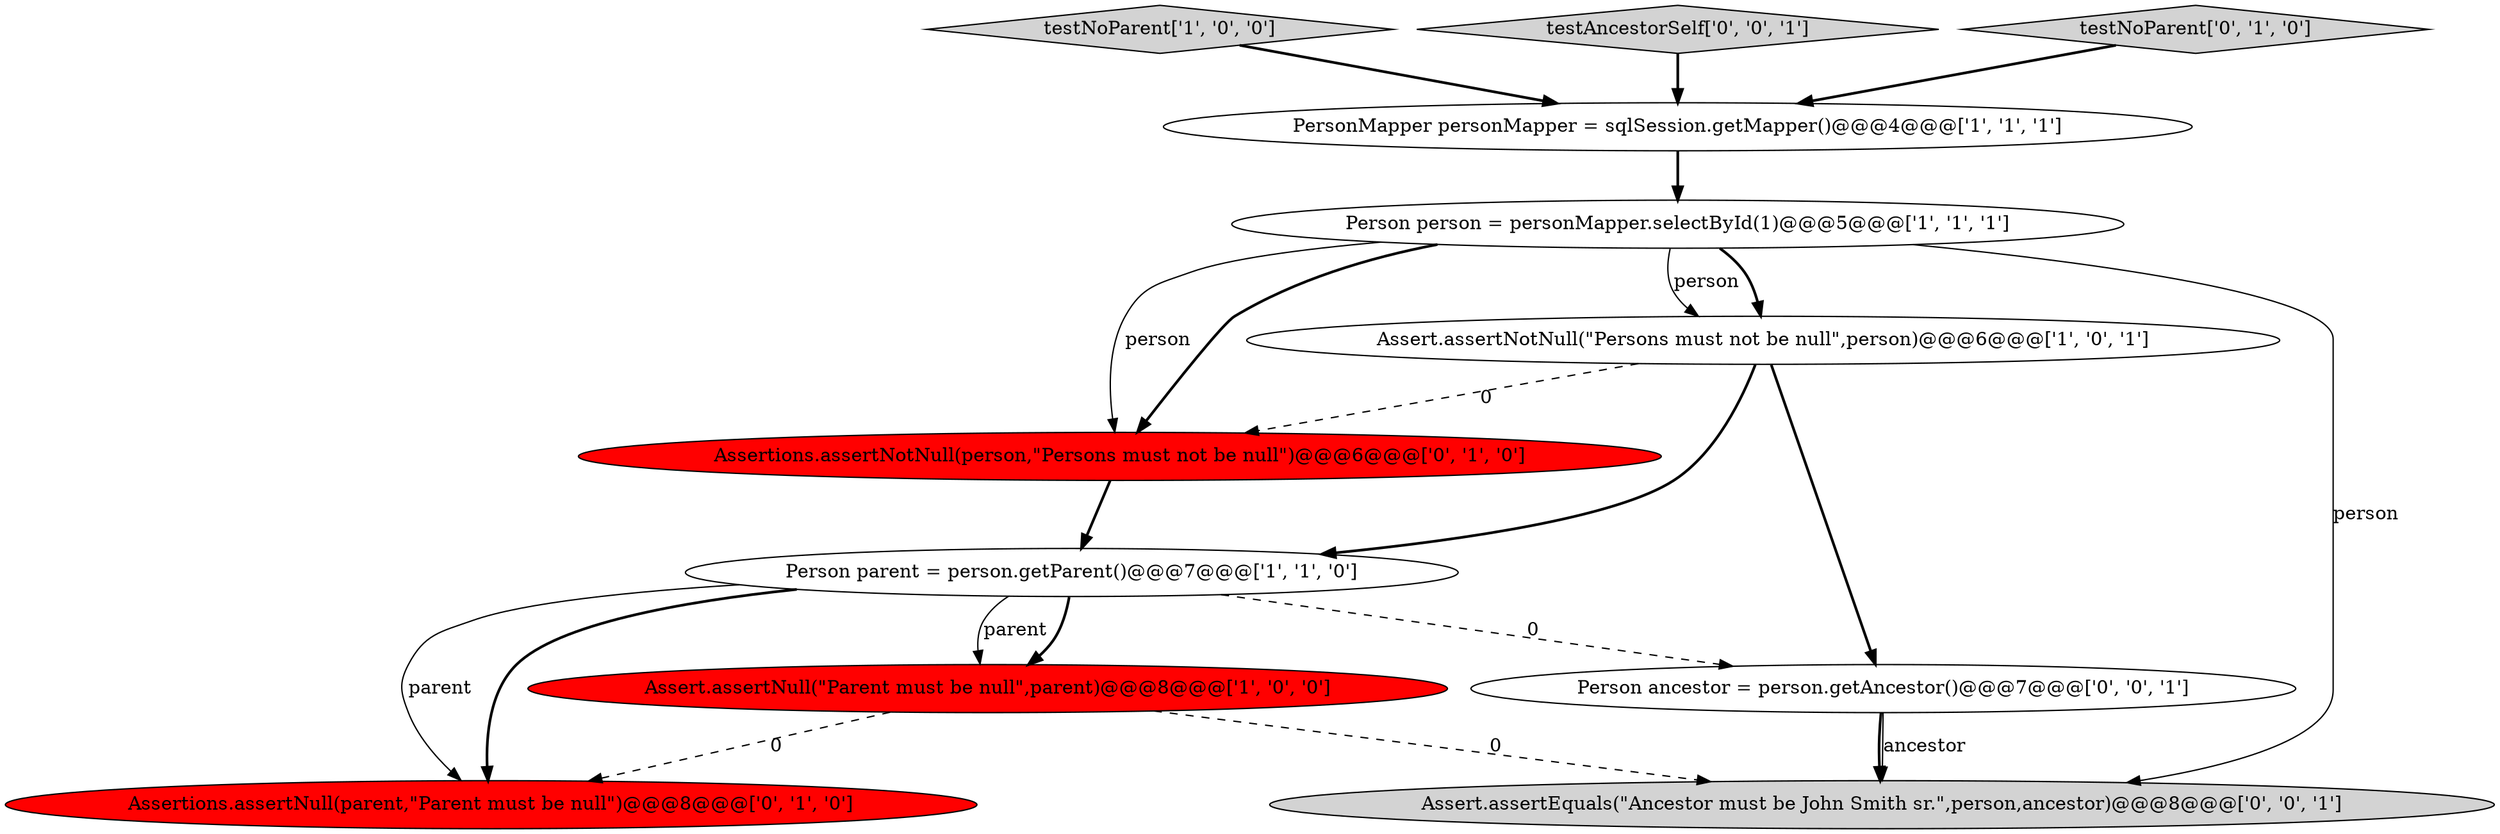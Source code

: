 digraph {
3 [style = filled, label = "Assert.assertNull(\"Parent must be null\",parent)@@@8@@@['1', '0', '0']", fillcolor = red, shape = ellipse image = "AAA1AAABBB1BBB"];
4 [style = filled, label = "testNoParent['1', '0', '0']", fillcolor = lightgray, shape = diamond image = "AAA0AAABBB1BBB"];
10 [style = filled, label = "Person ancestor = person.getAncestor()@@@7@@@['0', '0', '1']", fillcolor = white, shape = ellipse image = "AAA0AAABBB3BBB"];
11 [style = filled, label = "Assert.assertEquals(\"Ancestor must be John Smith sr.\",person,ancestor)@@@8@@@['0', '0', '1']", fillcolor = lightgray, shape = ellipse image = "AAA0AAABBB3BBB"];
5 [style = filled, label = "Person parent = person.getParent()@@@7@@@['1', '1', '0']", fillcolor = white, shape = ellipse image = "AAA0AAABBB1BBB"];
7 [style = filled, label = "Assertions.assertNull(parent,\"Parent must be null\")@@@8@@@['0', '1', '0']", fillcolor = red, shape = ellipse image = "AAA1AAABBB2BBB"];
9 [style = filled, label = "testAncestorSelf['0', '0', '1']", fillcolor = lightgray, shape = diamond image = "AAA0AAABBB3BBB"];
8 [style = filled, label = "testNoParent['0', '1', '0']", fillcolor = lightgray, shape = diamond image = "AAA0AAABBB2BBB"];
6 [style = filled, label = "Assertions.assertNotNull(person,\"Persons must not be null\")@@@6@@@['0', '1', '0']", fillcolor = red, shape = ellipse image = "AAA1AAABBB2BBB"];
2 [style = filled, label = "PersonMapper personMapper = sqlSession.getMapper()@@@4@@@['1', '1', '1']", fillcolor = white, shape = ellipse image = "AAA0AAABBB1BBB"];
0 [style = filled, label = "Assert.assertNotNull(\"Persons must not be null\",person)@@@6@@@['1', '0', '1']", fillcolor = white, shape = ellipse image = "AAA0AAABBB1BBB"];
1 [style = filled, label = "Person person = personMapper.selectById(1)@@@5@@@['1', '1', '1']", fillcolor = white, shape = ellipse image = "AAA0AAABBB1BBB"];
5->3 [style = bold, label=""];
9->2 [style = bold, label=""];
1->6 [style = solid, label="person"];
3->7 [style = dashed, label="0"];
2->1 [style = bold, label=""];
0->6 [style = dashed, label="0"];
5->3 [style = solid, label="parent"];
1->0 [style = bold, label=""];
4->2 [style = bold, label=""];
6->5 [style = bold, label=""];
0->10 [style = bold, label=""];
1->6 [style = bold, label=""];
5->7 [style = solid, label="parent"];
8->2 [style = bold, label=""];
5->10 [style = dashed, label="0"];
10->11 [style = solid, label="ancestor"];
5->7 [style = bold, label=""];
3->11 [style = dashed, label="0"];
0->5 [style = bold, label=""];
1->11 [style = solid, label="person"];
1->0 [style = solid, label="person"];
10->11 [style = bold, label=""];
}
